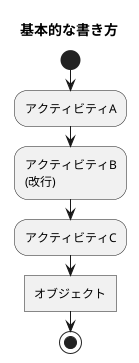 @startuml アクティビティ図
title 基本的な書き方

start
:アクティビティA;
:アクティビティB
(改行);
:アクティビティC;

:オブジェクト]

stop

@enduml